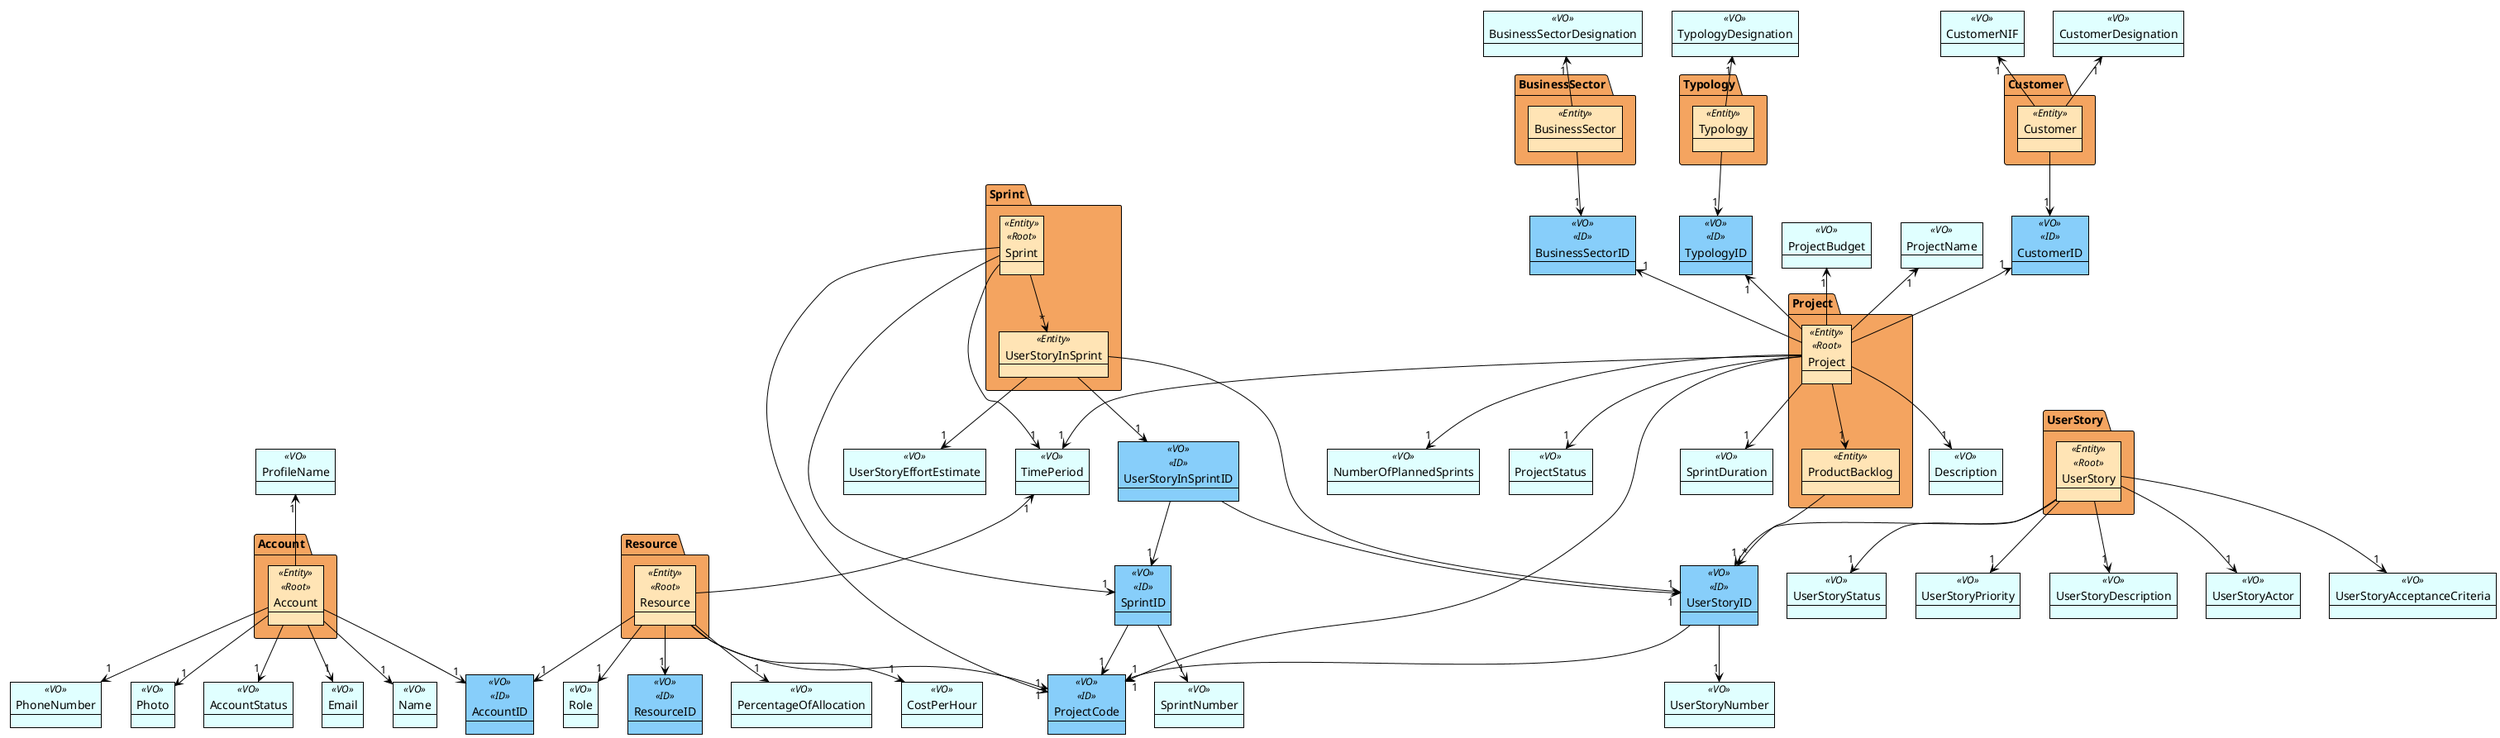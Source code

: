 @startuml
!theme plain
'skinparam linetype ortho

skinparam package {
    backgroundColor SandyBrown
}

skinparam object {
    backgroundColor LightCyan
}

skinparam object<<ID>> {
    backgroundColor LightSkyBlue
}

skinparam object<<Entity>> {
    backgroundColor Moccasin
}

' - Value Objects
' -- plain VOs
Object Name <<VO>>
Object PhoneNumber <<VO>>
Object Photo <<VO>>
Object AccountStatus <<VO>>
Object TimePeriod <<VO>>
Object PercentageOfAllocation <<VO>>
Object CostPerHour <<VO>>
Object Description <<VO>>
Object Role <<VO>>
Object UserStoryActor <<VO>>
Object BusinessSectorDesignation <<VO>>
Object UserStoryAcceptanceCriteria <<VO>>
Object ProjectName <<VO>>
Object SprintDuration <<VO>>
Object NumberOfPlannedSprints <<VO>>
Object ProjectStatus <<VO>>
Object ProjectBudget <<VO>>
Object SprintNumber <<VO>>
Object UserStoryEffortEstimate <<VO>>
Object UserStoryStatus <<VO>>
Object UserStoryPriority <<VO>>
Object UserStoryNumber <<VO>>
Object TypologyDesignation <<VO>>
Object ProfileName <<VO>>
Object Email <<VO>>
Object CustomerNIF <<VO>>
Object CustomerDesignation <<VO>>
Object UserStoryDescription <<VO>>

' -- DomainID VOs
Object ProjectCode <<VO>> <<ID>>
Object UserStoryID <<VO>> <<ID>>
Object UserStoryInSprintID <<VO>> <<ID>>
Object SprintID <<VO>> <<ID>>
Object AccountID <<VO>> <<ID>>
Object ResourceID <<VO>> <<ID>>
Object TypologyID <<VO>> <<ID>>
Object BusinessSectorID <<VO>> <<ID>>
Object CustomerID <<VO>> <<ID>>

' - Entities in Aggregates (packages)
package "Project" as Proj {
    Object Project <<Entity>> <<Root>>
    Object ProductBacklog <<Entity>>
}

Project -down-> "1" ProductBacklog
ProductBacklog --> "*" UserStoryID
Project --> "1" ProjectCode
Project -up-> "1" ProjectName
Project --> "1" Description
Project --> "1" TimePeriod
Project --> "1" SprintDuration
Project --> "1" NumberOfPlannedSprints
Project --> "1" ProjectStatus
Project -up-> "1" ProjectBudget

package "Sprint" as Spr {
    Object Sprint <<Entity>> <<Root>>
    Object UserStoryInSprint <<Entity>>
}

SprintID --> "1" ProjectCode
SprintID --> "1" SprintNumber
Sprint --> "*" UserStoryInSprint
Sprint --> "1" ProjectCode
Sprint --> "1" SprintID
Sprint --> "1" TimePeriod

UserStoryInSprint --> "1" UserStoryID
UserStoryInSprint --> "1" UserStoryEffortEstimate
UserStoryInSprint --> "1" UserStoryInSprintID
UserStoryInSprintID --> "1" UserStoryID
UserStoryInSprintID --> "1" SprintID

package "UserStory" as US {
    Object UserStory <<Entity>> <<Root>>
}

UserStoryID --> "1" ProjectCode
UserStoryID --> "1" UserStoryNumber
UserStory --> "1" UserStoryID
UserStory --> "1" UserStoryActor
UserStory --> "1" UserStoryDescription
UserStory --> "1" UserStoryAcceptanceCriteria
UserStory --> "1" UserStoryStatus
UserStory --> "1" UserStoryPriority

package "Account" as Acc {
    Object Account <<Entity>> <<Root>>
}

Account --> "1" Name
Account -->  "1" PhoneNumber
Account --> "1" AccountID
Account --> "1" Photo
Account --> "1" AccountStatus
Account --> "1" Email

package "Resource" as Res {
    Object Resource <<Entity>> <<Root>>
}

Resource -up-> "1" TimePeriod
Resource --> "1" PercentageOfAllocation
Resource --> "1" CostPerHour
Resource --> "1" Role
Resource --> "1" ProjectCode
Resource --> "1" AccountID
Resource --> "1" ResourceID

package Typology as Typo {
    Object Typology <<Entity>>
    }

Typology -up-> "1" TypologyDesignation
Typology --> "1" TypologyID
Project -up-> "1" TypologyID

package BusinessSector as Bus {
    Object BusinessSector <<Entity>>
            }

BusinessSector -up-> "1" BusinessSectorDesignation
BusinessSector --> "1" BusinessSectorID
Project -up-> "1" BusinessSectorID

package Customer as Cost {
    Object Customer <<Entity>>
    }

Customer -up-> "1" CustomerDesignation
Customer --> "1" CustomerID
Customer -up-> "1" CustomerNIF
Project -up-> "1" CustomerID
Account -up-> "1" ProfileName

@enduml

